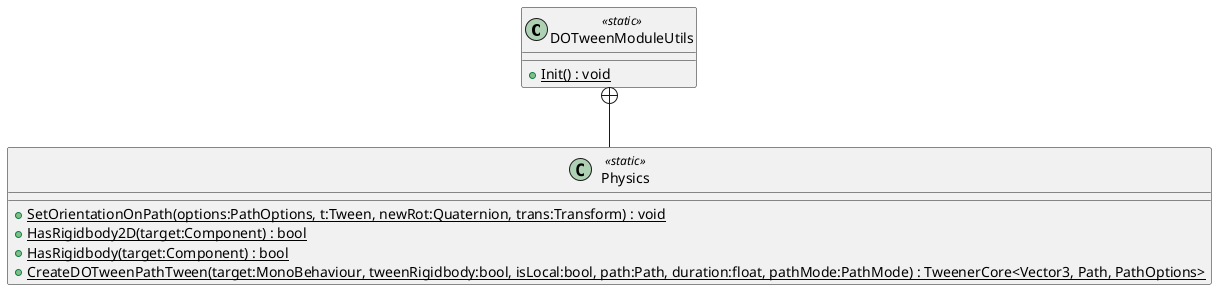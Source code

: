@startuml
class DOTweenModuleUtils <<static>> {
    + {static} Init() : void
}
class Physics <<static>> {
    + {static} SetOrientationOnPath(options:PathOptions, t:Tween, newRot:Quaternion, trans:Transform) : void
    + {static} HasRigidbody2D(target:Component) : bool
    + {static} HasRigidbody(target:Component) : bool
    + {static} CreateDOTweenPathTween(target:MonoBehaviour, tweenRigidbody:bool, isLocal:bool, path:Path, duration:float, pathMode:PathMode) : TweenerCore<Vector3, Path, PathOptions>
}
DOTweenModuleUtils +-- Physics
@enduml
